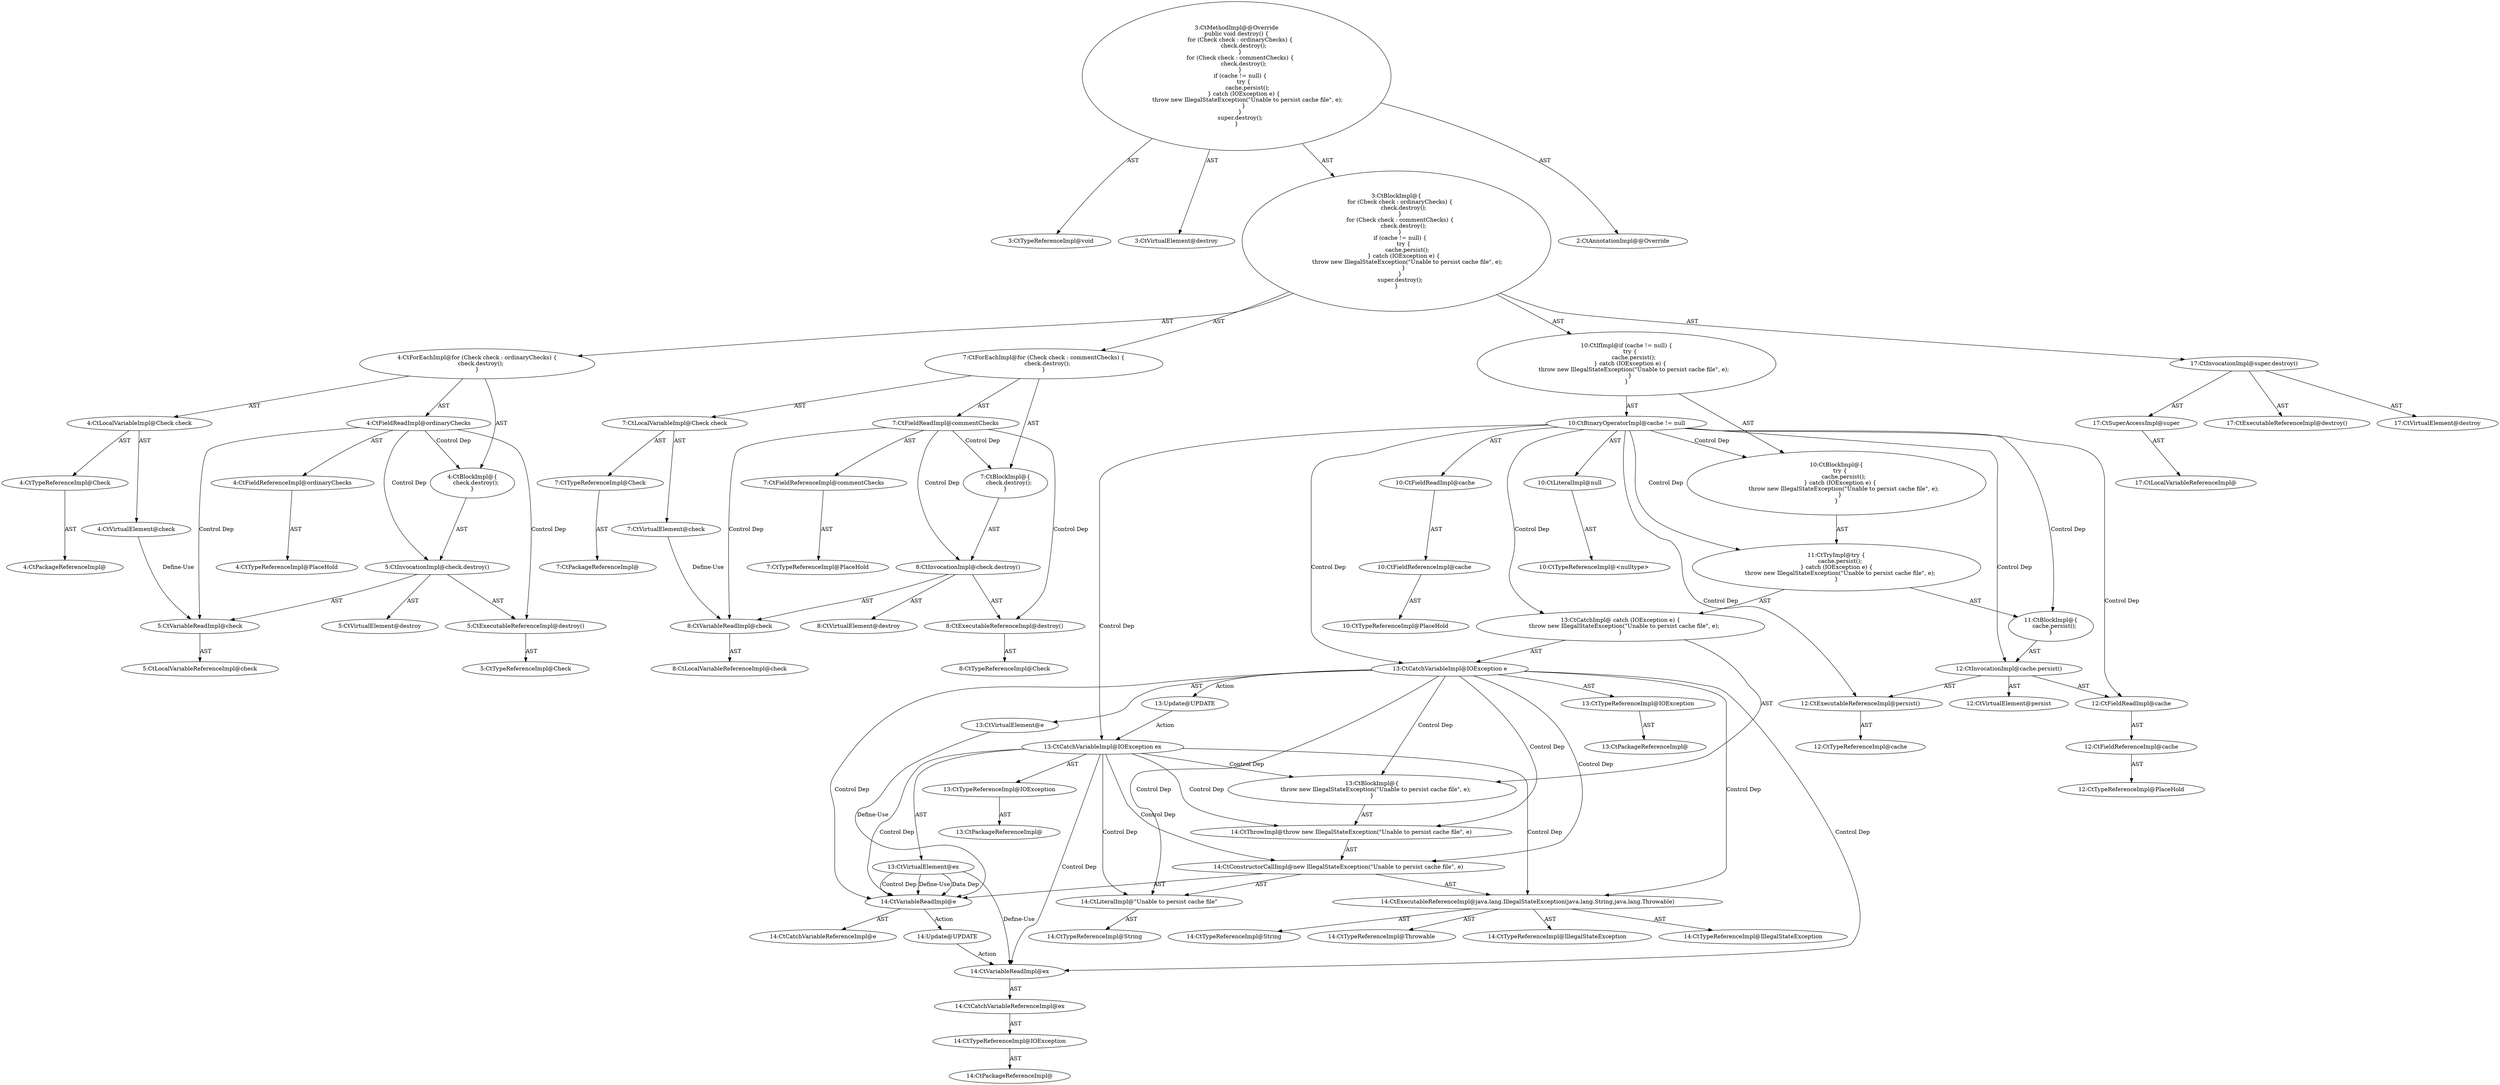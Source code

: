 digraph "destroy#?" {
0 [label="3:CtTypeReferenceImpl@void" shape=ellipse]
1 [label="3:CtVirtualElement@destroy" shape=ellipse]
2 [label="4:CtTypeReferenceImpl@Check" shape=ellipse]
3 [label="4:CtPackageReferenceImpl@" shape=ellipse]
4 [label="4:CtVirtualElement@check" shape=ellipse]
5 [label="4:CtLocalVariableImpl@Check check" shape=ellipse]
6 [label="4:CtFieldReferenceImpl@ordinaryChecks" shape=ellipse]
7 [label="4:CtTypeReferenceImpl@PlaceHold" shape=ellipse]
8 [label="4:CtFieldReadImpl@ordinaryChecks" shape=ellipse]
9 [label="5:CtExecutableReferenceImpl@destroy()" shape=ellipse]
10 [label="5:CtTypeReferenceImpl@Check" shape=ellipse]
11 [label="5:CtVirtualElement@destroy" shape=ellipse]
12 [label="5:CtVariableReadImpl@check" shape=ellipse]
13 [label="5:CtLocalVariableReferenceImpl@check" shape=ellipse]
14 [label="5:CtInvocationImpl@check.destroy()" shape=ellipse]
15 [label="4:CtBlockImpl@\{
    check.destroy();
\}" shape=ellipse]
16 [label="4:CtForEachImpl@for (Check check : ordinaryChecks) \{
    check.destroy();
\}" shape=ellipse]
17 [label="7:CtTypeReferenceImpl@Check" shape=ellipse]
18 [label="7:CtPackageReferenceImpl@" shape=ellipse]
19 [label="7:CtVirtualElement@check" shape=ellipse]
20 [label="7:CtLocalVariableImpl@Check check" shape=ellipse]
21 [label="7:CtFieldReferenceImpl@commentChecks" shape=ellipse]
22 [label="7:CtTypeReferenceImpl@PlaceHold" shape=ellipse]
23 [label="7:CtFieldReadImpl@commentChecks" shape=ellipse]
24 [label="8:CtExecutableReferenceImpl@destroy()" shape=ellipse]
25 [label="8:CtTypeReferenceImpl@Check" shape=ellipse]
26 [label="8:CtVirtualElement@destroy" shape=ellipse]
27 [label="8:CtVariableReadImpl@check" shape=ellipse]
28 [label="8:CtLocalVariableReferenceImpl@check" shape=ellipse]
29 [label="8:CtInvocationImpl@check.destroy()" shape=ellipse]
30 [label="7:CtBlockImpl@\{
    check.destroy();
\}" shape=ellipse]
31 [label="7:CtForEachImpl@for (Check check : commentChecks) \{
    check.destroy();
\}" shape=ellipse]
32 [label="10:CtFieldReferenceImpl@cache" shape=ellipse]
33 [label="10:CtTypeReferenceImpl@PlaceHold" shape=ellipse]
34 [label="10:CtFieldReadImpl@cache" shape=ellipse]
35 [label="10:CtLiteralImpl@null" shape=ellipse]
36 [label="10:CtTypeReferenceImpl@<nulltype>" shape=ellipse]
37 [label="10:CtBinaryOperatorImpl@cache != null" shape=ellipse]
38 [label="12:CtExecutableReferenceImpl@persist()" shape=ellipse]
39 [label="12:CtTypeReferenceImpl@cache" shape=ellipse]
40 [label="12:CtVirtualElement@persist" shape=ellipse]
41 [label="12:CtFieldReferenceImpl@cache" shape=ellipse]
42 [label="12:CtTypeReferenceImpl@PlaceHold" shape=ellipse]
43 [label="12:CtFieldReadImpl@cache" shape=ellipse]
44 [label="12:CtInvocationImpl@cache.persist()" shape=ellipse]
45 [label="11:CtBlockImpl@\{
    cache.persist();
\}" shape=ellipse]
46 [label="13:CtVirtualElement@e" shape=ellipse]
47 [label="13:CtTypeReferenceImpl@IOException" shape=ellipse]
48 [label="13:CtPackageReferenceImpl@" shape=ellipse]
49 [label="13:CtCatchVariableImpl@IOException e" shape=ellipse]
50 [label="14:CtExecutableReferenceImpl@java.lang.IllegalStateException(java.lang.String,java.lang.Throwable)" shape=ellipse]
51 [label="14:CtTypeReferenceImpl@IllegalStateException" shape=ellipse]
52 [label="14:CtTypeReferenceImpl@IllegalStateException" shape=ellipse]
53 [label="14:CtTypeReferenceImpl@String" shape=ellipse]
54 [label="14:CtTypeReferenceImpl@Throwable" shape=ellipse]
55 [label="14:CtLiteralImpl@\"Unable to persist cache file\"" shape=ellipse]
56 [label="14:CtTypeReferenceImpl@String" shape=ellipse]
57 [label="14:CtVariableReadImpl@e" shape=ellipse]
58 [label="14:CtCatchVariableReferenceImpl@e" shape=ellipse]
59 [label="14:CtConstructorCallImpl@new IllegalStateException(\"Unable to persist cache file\", e)" shape=ellipse]
60 [label="14:CtThrowImpl@throw new IllegalStateException(\"Unable to persist cache file\", e)" shape=ellipse]
61 [label="13:CtBlockImpl@\{
    throw new IllegalStateException(\"Unable to persist cache file\", e);
\}" shape=ellipse]
62 [label="13:CtCatchImpl@ catch (IOException e) \{
    throw new IllegalStateException(\"Unable to persist cache file\", e);
\}" shape=ellipse]
63 [label="11:CtTryImpl@try \{
    cache.persist();
\} catch (IOException e) \{
    throw new IllegalStateException(\"Unable to persist cache file\", e);
\}" shape=ellipse]
64 [label="10:CtBlockImpl@\{
    try \{
        cache.persist();
    \} catch (IOException e) \{
        throw new IllegalStateException(\"Unable to persist cache file\", e);
    \}
\}" shape=ellipse]
65 [label="10:CtIfImpl@if (cache != null) \{
    try \{
        cache.persist();
    \} catch (IOException e) \{
        throw new IllegalStateException(\"Unable to persist cache file\", e);
    \}
\}" shape=ellipse]
66 [label="17:CtExecutableReferenceImpl@destroy()" shape=ellipse]
67 [label="17:CtVirtualElement@destroy" shape=ellipse]
68 [label="17:CtSuperAccessImpl@super" shape=ellipse]
69 [label="17:CtLocalVariableReferenceImpl@" shape=ellipse]
70 [label="17:CtInvocationImpl@super.destroy()" shape=ellipse]
71 [label="3:CtBlockImpl@\{
    for (Check check : ordinaryChecks) \{
        check.destroy();
    \}
    for (Check check : commentChecks) \{
        check.destroy();
    \}
    if (cache != null) \{
        try \{
            cache.persist();
        \} catch (IOException e) \{
            throw new IllegalStateException(\"Unable to persist cache file\", e);
        \}
    \}
    super.destroy();
\}" shape=ellipse]
72 [label="3:CtMethodImpl@@Override
public void destroy() \{
    for (Check check : ordinaryChecks) \{
        check.destroy();
    \}
    for (Check check : commentChecks) \{
        check.destroy();
    \}
    if (cache != null) \{
        try \{
            cache.persist();
        \} catch (IOException e) \{
            throw new IllegalStateException(\"Unable to persist cache file\", e);
        \}
    \}
    super.destroy();
\}" shape=ellipse]
73 [label="2:CtAnnotationImpl@@Override" shape=ellipse]
74 [label="13:Update@UPDATE" shape=ellipse]
75 [label="13:CtPackageReferenceImpl@" shape=ellipse]
76 [label="13:CtTypeReferenceImpl@IOException" shape=ellipse]
77 [label="13:CtCatchVariableImpl@IOException ex" shape=ellipse]
78 [label="13:CtVirtualElement@ex" shape=ellipse]
79 [label="14:Update@UPDATE" shape=ellipse]
80 [label="14:CtPackageReferenceImpl@" shape=ellipse]
81 [label="14:CtTypeReferenceImpl@IOException" shape=ellipse]
82 [label="14:CtCatchVariableReferenceImpl@ex" shape=ellipse]
83 [label="14:CtVariableReadImpl@ex" shape=ellipse]
2 -> 3 [label="AST"];
4 -> 12 [label="Define-Use"];
5 -> 4 [label="AST"];
5 -> 2 [label="AST"];
6 -> 7 [label="AST"];
8 -> 6 [label="AST"];
8 -> 15 [label="Control Dep"];
8 -> 14 [label="Control Dep"];
8 -> 9 [label="Control Dep"];
8 -> 12 [label="Control Dep"];
9 -> 10 [label="AST"];
12 -> 13 [label="AST"];
14 -> 11 [label="AST"];
14 -> 12 [label="AST"];
14 -> 9 [label="AST"];
15 -> 14 [label="AST"];
16 -> 5 [label="AST"];
16 -> 8 [label="AST"];
16 -> 15 [label="AST"];
17 -> 18 [label="AST"];
19 -> 27 [label="Define-Use"];
20 -> 19 [label="AST"];
20 -> 17 [label="AST"];
21 -> 22 [label="AST"];
23 -> 21 [label="AST"];
23 -> 30 [label="Control Dep"];
23 -> 29 [label="Control Dep"];
23 -> 24 [label="Control Dep"];
23 -> 27 [label="Control Dep"];
24 -> 25 [label="AST"];
27 -> 28 [label="AST"];
29 -> 26 [label="AST"];
29 -> 27 [label="AST"];
29 -> 24 [label="AST"];
30 -> 29 [label="AST"];
31 -> 20 [label="AST"];
31 -> 23 [label="AST"];
31 -> 30 [label="AST"];
32 -> 33 [label="AST"];
34 -> 32 [label="AST"];
35 -> 36 [label="AST"];
37 -> 34 [label="AST"];
37 -> 35 [label="AST"];
37 -> 64 [label="Control Dep"];
37 -> 63 [label="Control Dep"];
37 -> 45 [label="Control Dep"];
37 -> 44 [label="Control Dep"];
37 -> 38 [label="Control Dep"];
37 -> 43 [label="Control Dep"];
37 -> 62 [label="Control Dep"];
37 -> 49 [label="Control Dep"];
37 -> 77 [label="Control Dep"];
38 -> 39 [label="AST"];
41 -> 42 [label="AST"];
43 -> 41 [label="AST"];
44 -> 40 [label="AST"];
44 -> 43 [label="AST"];
44 -> 38 [label="AST"];
45 -> 44 [label="AST"];
46 -> 57 [label="Define-Use"];
47 -> 48 [label="AST"];
49 -> 46 [label="AST"];
49 -> 47 [label="AST"];
49 -> 61 [label="Control Dep"];
49 -> 60 [label="Control Dep"];
49 -> 59 [label="Control Dep"];
49 -> 50 [label="Control Dep"];
49 -> 55 [label="Control Dep"];
49 -> 57 [label="Control Dep"];
49 -> 74 [label="Action"];
49 -> 83 [label="Control Dep"];
50 -> 51 [label="AST"];
50 -> 52 [label="AST"];
50 -> 53 [label="AST"];
50 -> 54 [label="AST"];
55 -> 56 [label="AST"];
57 -> 58 [label="AST"];
57 -> 79 [label="Action"];
59 -> 50 [label="AST"];
59 -> 55 [label="AST"];
59 -> 57 [label="AST"];
60 -> 59 [label="AST"];
61 -> 60 [label="AST"];
62 -> 49 [label="AST"];
62 -> 61 [label="AST"];
63 -> 45 [label="AST"];
63 -> 62 [label="AST"];
64 -> 63 [label="AST"];
65 -> 37 [label="AST"];
65 -> 64 [label="AST"];
68 -> 69 [label="AST"];
70 -> 67 [label="AST"];
70 -> 68 [label="AST"];
70 -> 66 [label="AST"];
71 -> 16 [label="AST"];
71 -> 31 [label="AST"];
71 -> 65 [label="AST"];
71 -> 70 [label="AST"];
72 -> 1 [label="AST"];
72 -> 73 [label="AST"];
72 -> 0 [label="AST"];
72 -> 71 [label="AST"];
74 -> 77 [label="Action"];
76 -> 75 [label="AST"];
77 -> 78 [label="AST"];
77 -> 76 [label="AST"];
77 -> 83 [label="Control Dep"];
77 -> 61 [label="Control Dep"];
77 -> 60 [label="Control Dep"];
77 -> 59 [label="Control Dep"];
77 -> 50 [label="Control Dep"];
77 -> 55 [label="Control Dep"];
77 -> 57 [label="Control Dep"];
78 -> 83 [label="Define-Use"];
78 -> 57 [label="Define-Use"];
78 -> 57 [label="Data Dep"];
78 -> 57 [label="Control Dep"];
79 -> 83 [label="Action"];
81 -> 80 [label="AST"];
82 -> 81 [label="AST"];
83 -> 82 [label="AST"];
}